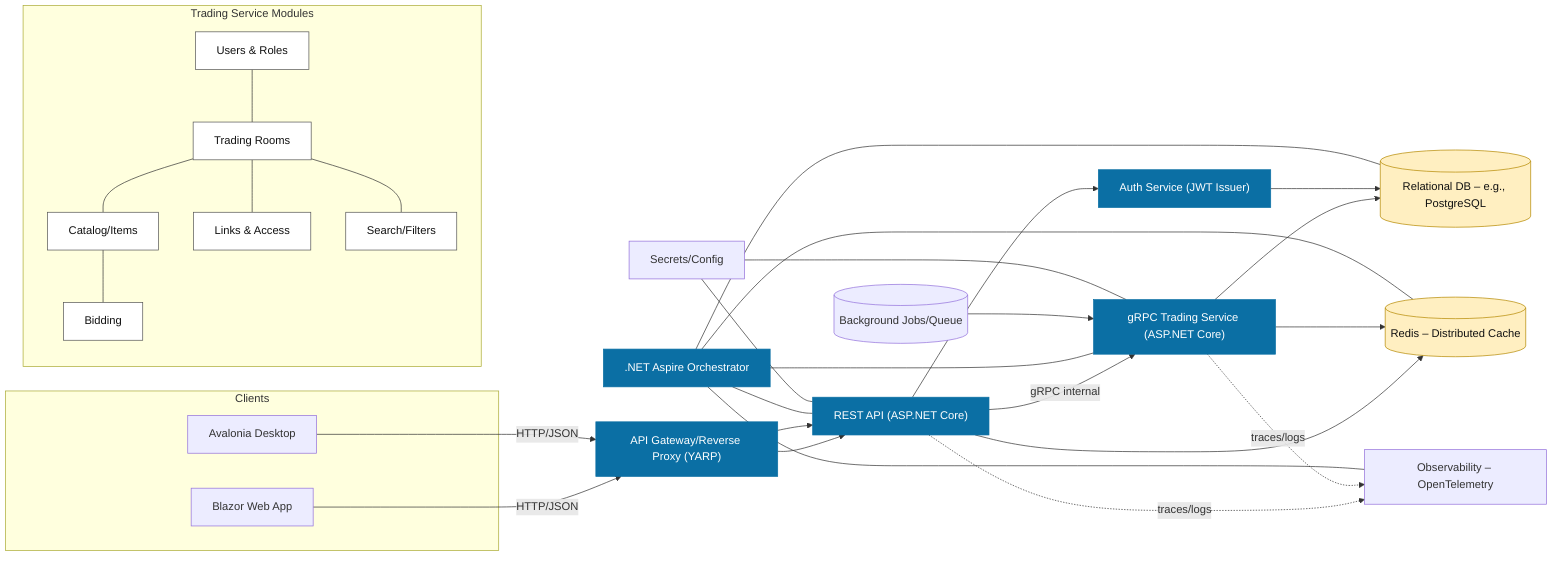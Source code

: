 %% DistributedShoppingStore – System Design (Mermaid)

%% =========================
%% Component/Flow Diagram
%% =========================
flowchart LR
	subgraph Clients
		BLAZOR["Blazor Web App"]
		AVALONIA["Avalonia Desktop"]
	end

	GATE["API Gateway/Reverse Proxy (YARP)"]
	REST["REST API (ASP.NET Core)"]
	GRPC["gRPC Trading Service (ASP.NET Core)"]
	AUTH["Auth Service (JWT Issuer)"]
	CACHE[("Redis – Distributed Cache")]
	DB[("Relational DB – e.g., PostgreSQL")]
	OBS["Observability – OpenTelemetry"]
	ORCH[".NET Aspire Orchestrator"]
	QUEUE[("Background Jobs/Queue")]
	SECRETS["Secrets/Config"]

	subgraph Trading Service Modules
		USERS["Users & Roles"]
		ROOMS["Trading Rooms"]
		CATALOG["Catalog/Items"]
		BIDS["Bidding"]
		LINKS["Links & Access"]
		SEARCHM["Search/Filters"]

		USERS --- ROOMS
		ROOMS --- CATALOG
		CATALOG --- BIDS
		ROOMS --- LINKS
		ROOMS --- SEARCHM
	end

	BLAZOR -->|HTTP/JSON| GATE --> REST
	AVALONIA -->|HTTP/JSON| GATE --> REST

	REST -->|gRPC internal| GRPC
	REST --> AUTH
	REST --> CACHE

	GRPC --> DB
	GRPC --> CACHE
	AUTH --> DB

	REST -. traces/logs .-> OBS
	GRPC -. traces/logs .-> OBS
	ORCH --- REST
	ORCH --- GRPC
	ORCH --- CACHE
	ORCH --- DB
	ORCH --- OBS

	QUEUE --> GRPC
	SECRETS --- REST
	SECRETS --- GRPC

	classDef svc fill:#0b6fa4,stroke:#0b6fa4,color:#fff;
	classDef comp fill:#ffffff,stroke:#555,color:#111;
	classDef store fill:#ffefc1,stroke:#b58900,color:#111;
	class REST,GRPC,AUTH,ORCH,GATE svc
	class CACHE,DB store
	class USERS,ROOMS,CATALOG,BIDS,LINKS,SEARCHM comp

%% Notes:
%% - Clients only use REST; REST bridges to internal gRPC.
%% - Items updates are pull-only (no server push) to maximize cache hits and ETag usage.
%% - Premium/Verified sellers can host rooms up to 20 buyers; others limited to 5.
%% See also (open separately):
%% - system-design.sequence-items.mermaid
%% - system-design.sequence-join-room.mermaid
%% - system-design.domain.mermaid